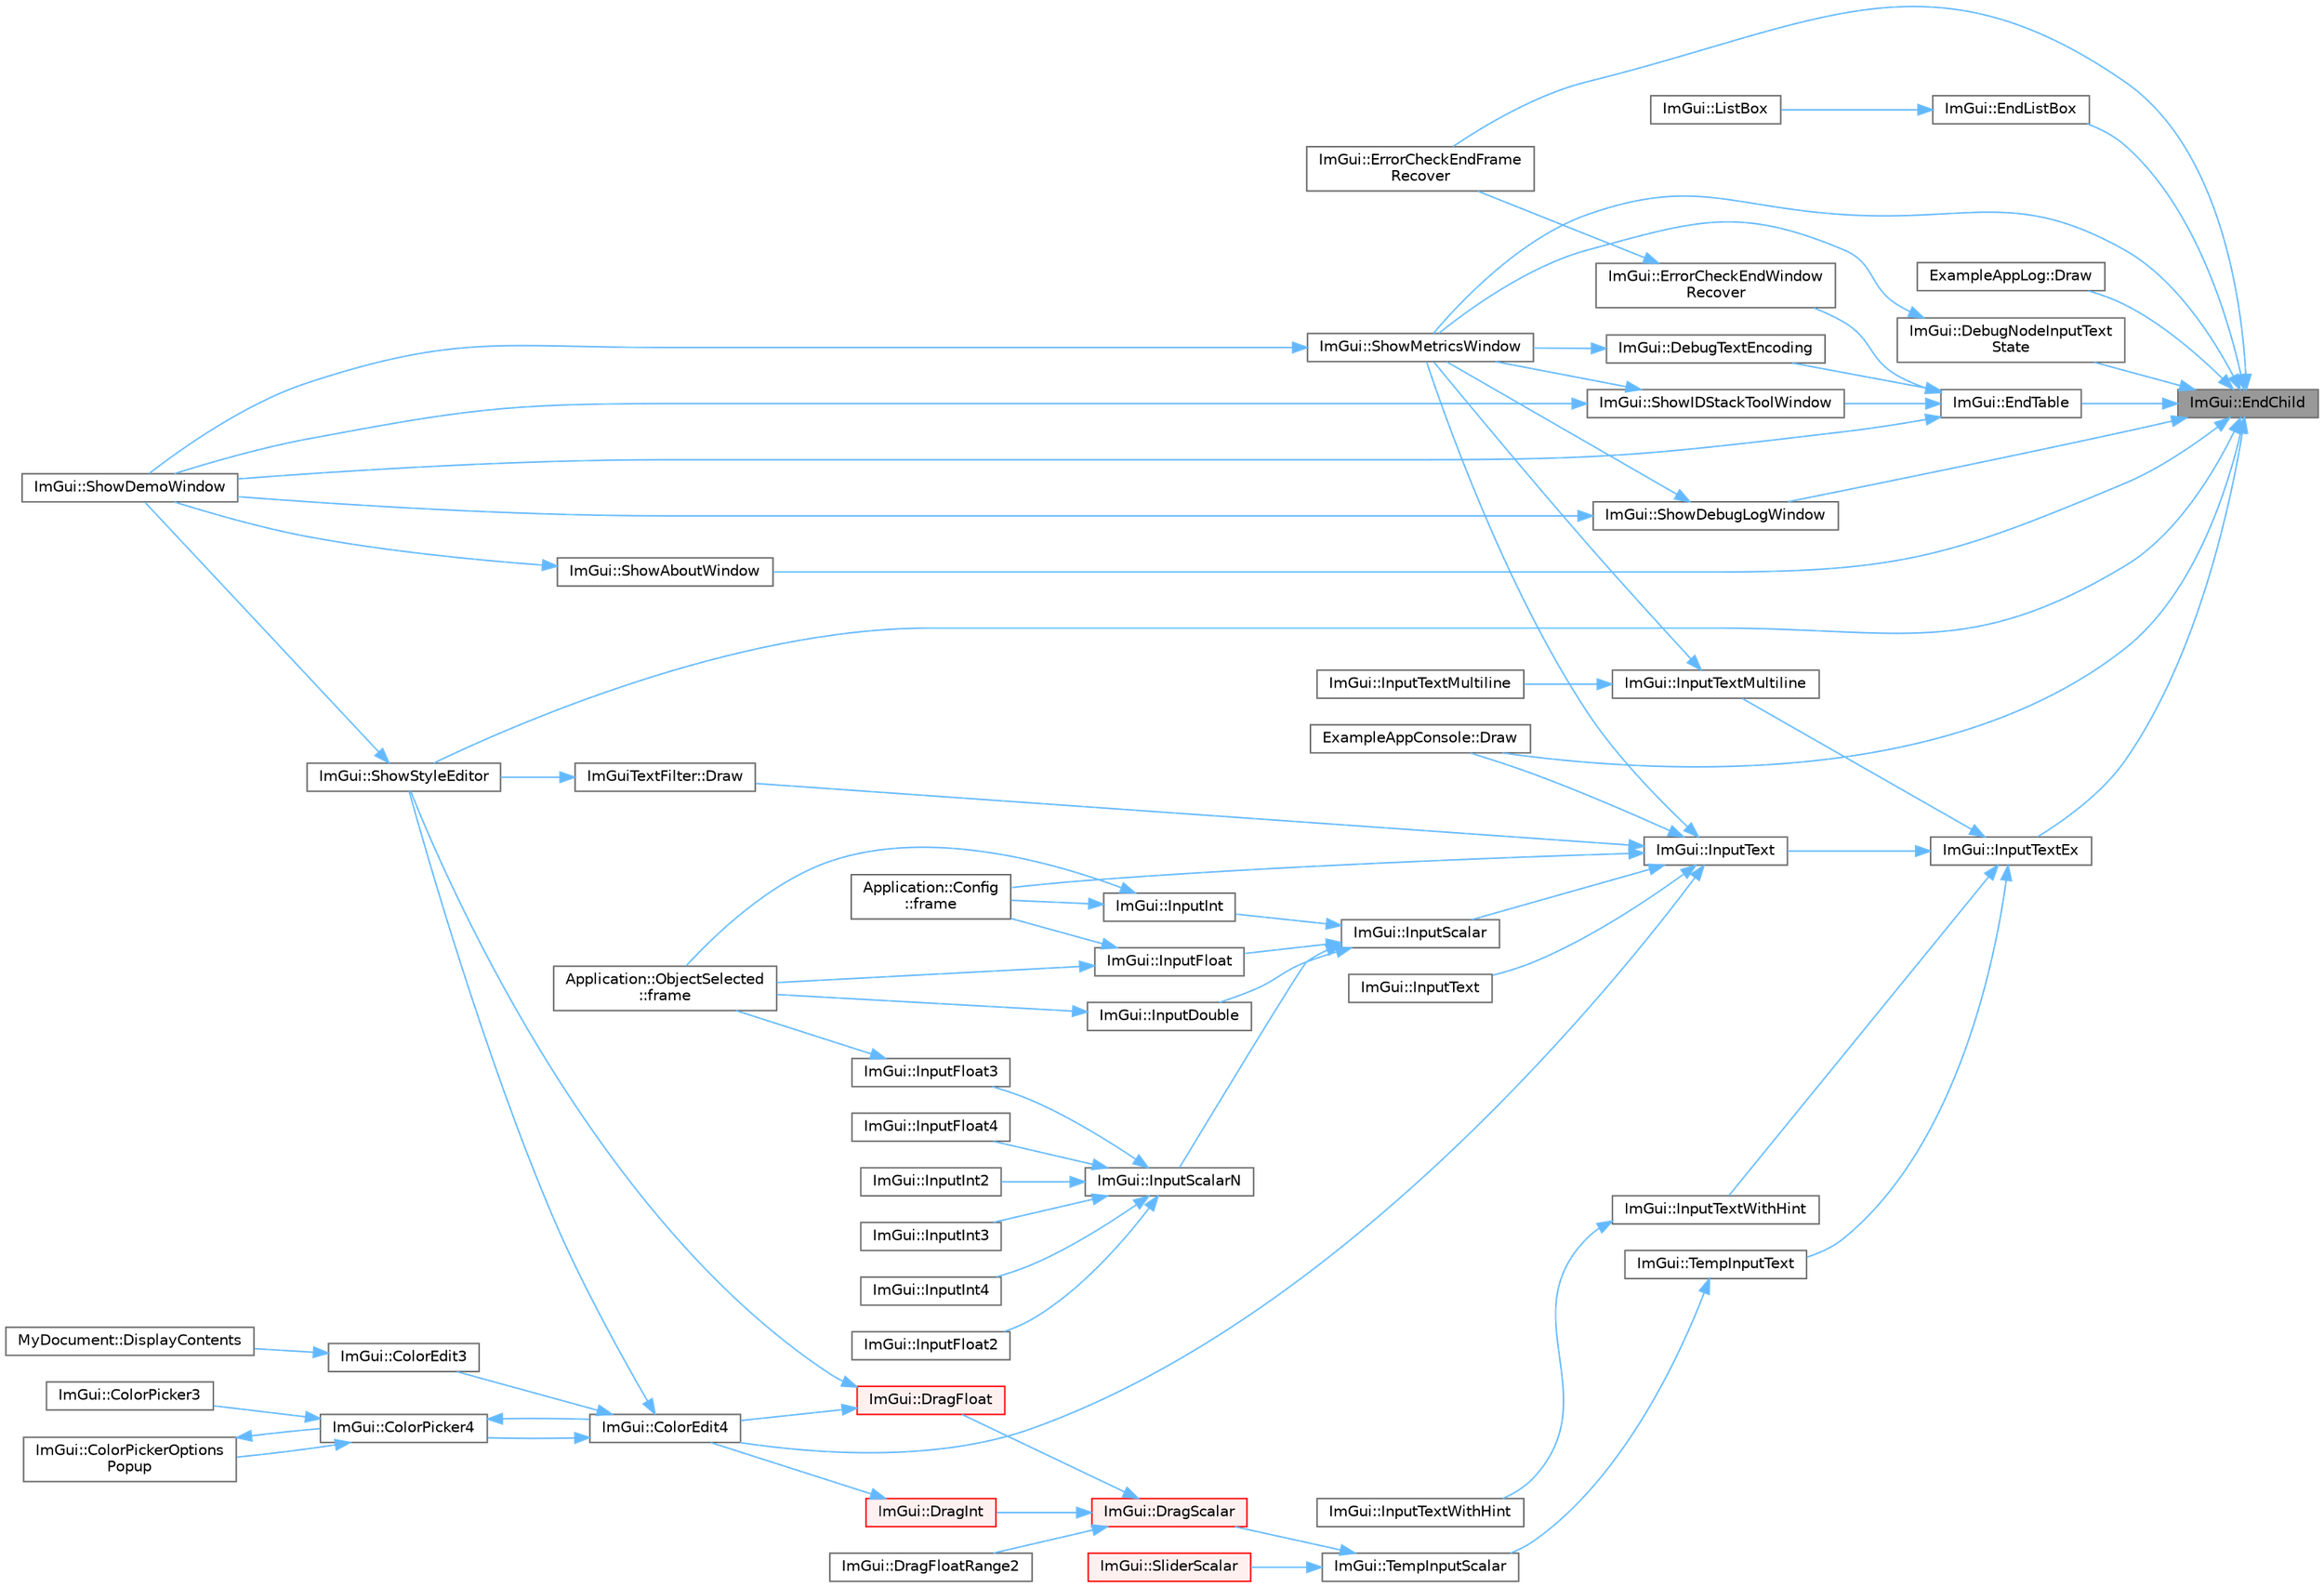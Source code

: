 digraph "ImGui::EndChild"
{
 // LATEX_PDF_SIZE
  bgcolor="transparent";
  edge [fontname=Helvetica,fontsize=10,labelfontname=Helvetica,labelfontsize=10];
  node [fontname=Helvetica,fontsize=10,shape=box,height=0.2,width=0.4];
  rankdir="RL";
  Node1 [id="Node000001",label="ImGui::EndChild",height=0.2,width=0.4,color="gray40", fillcolor="grey60", style="filled", fontcolor="black",tooltip=" "];
  Node1 -> Node2 [id="edge1_Node000001_Node000002",dir="back",color="steelblue1",style="solid",tooltip=" "];
  Node2 [id="Node000002",label="ImGui::DebugNodeInputText\lState",height=0.2,width=0.4,color="grey40", fillcolor="white", style="filled",URL="$namespace_im_gui.html#ab85df47e899ab32dbdd5089f40e3802f",tooltip=" "];
  Node2 -> Node3 [id="edge2_Node000002_Node000003",dir="back",color="steelblue1",style="solid",tooltip=" "];
  Node3 [id="Node000003",label="ImGui::ShowMetricsWindow",height=0.2,width=0.4,color="grey40", fillcolor="white", style="filled",URL="$namespace_im_gui.html#afe7a28c6eb52fff3cc27d5a698fea4ff",tooltip=" "];
  Node3 -> Node4 [id="edge3_Node000003_Node000004",dir="back",color="steelblue1",style="solid",tooltip=" "];
  Node4 [id="Node000004",label="ImGui::ShowDemoWindow",height=0.2,width=0.4,color="grey40", fillcolor="white", style="filled",URL="$namespace_im_gui.html#af95643a0ce4893b9e57c12991922fb18",tooltip=" "];
  Node1 -> Node5 [id="edge4_Node000001_Node000005",dir="back",color="steelblue1",style="solid",tooltip=" "];
  Node5 [id="Node000005",label="ExampleAppConsole::Draw",height=0.2,width=0.4,color="grey40", fillcolor="white", style="filled",URL="$struct_example_app_console.html#a0518a09c7e8648dd52c7c06df19ac17a",tooltip=" "];
  Node1 -> Node6 [id="edge5_Node000001_Node000006",dir="back",color="steelblue1",style="solid",tooltip=" "];
  Node6 [id="Node000006",label="ExampleAppLog::Draw",height=0.2,width=0.4,color="grey40", fillcolor="white", style="filled",URL="$struct_example_app_log.html#a5ad3a4bdb89171b84aeaff96948a1f77",tooltip=" "];
  Node1 -> Node7 [id="edge6_Node000001_Node000007",dir="back",color="steelblue1",style="solid",tooltip=" "];
  Node7 [id="Node000007",label="ImGui::EndListBox",height=0.2,width=0.4,color="grey40", fillcolor="white", style="filled",URL="$namespace_im_gui.html#a6a1b63d9b66bb934d995c279ac02daff",tooltip=" "];
  Node7 -> Node8 [id="edge7_Node000007_Node000008",dir="back",color="steelblue1",style="solid",tooltip=" "];
  Node8 [id="Node000008",label="ImGui::ListBox",height=0.2,width=0.4,color="grey40", fillcolor="white", style="filled",URL="$namespace_im_gui.html#a94c78076bd40ff548ecd124f95af8710",tooltip=" "];
  Node1 -> Node9 [id="edge8_Node000001_Node000009",dir="back",color="steelblue1",style="solid",tooltip=" "];
  Node9 [id="Node000009",label="ImGui::EndTable",height=0.2,width=0.4,color="grey40", fillcolor="white", style="filled",URL="$namespace_im_gui.html#a9c70aaa6464c2e51e6f3342da133ada1",tooltip=" "];
  Node9 -> Node10 [id="edge9_Node000009_Node000010",dir="back",color="steelblue1",style="solid",tooltip=" "];
  Node10 [id="Node000010",label="ImGui::DebugTextEncoding",height=0.2,width=0.4,color="grey40", fillcolor="white", style="filled",URL="$namespace_im_gui.html#a326f0badd138d1dea078a31b0e8dd685",tooltip=" "];
  Node10 -> Node3 [id="edge10_Node000010_Node000003",dir="back",color="steelblue1",style="solid",tooltip=" "];
  Node9 -> Node11 [id="edge11_Node000009_Node000011",dir="back",color="steelblue1",style="solid",tooltip=" "];
  Node11 [id="Node000011",label="ImGui::ErrorCheckEndWindow\lRecover",height=0.2,width=0.4,color="grey40", fillcolor="white", style="filled",URL="$namespace_im_gui.html#a945392cbf05b9434df8ec3630b10e01a",tooltip=" "];
  Node11 -> Node12 [id="edge12_Node000011_Node000012",dir="back",color="steelblue1",style="solid",tooltip=" "];
  Node12 [id="Node000012",label="ImGui::ErrorCheckEndFrame\lRecover",height=0.2,width=0.4,color="grey40", fillcolor="white", style="filled",URL="$namespace_im_gui.html#aaeda60ee2c0b5c2b3f397b237c9928f3",tooltip=" "];
  Node9 -> Node4 [id="edge13_Node000009_Node000004",dir="back",color="steelblue1",style="solid",tooltip=" "];
  Node9 -> Node13 [id="edge14_Node000009_Node000013",dir="back",color="steelblue1",style="solid",tooltip=" "];
  Node13 [id="Node000013",label="ImGui::ShowIDStackToolWindow",height=0.2,width=0.4,color="grey40", fillcolor="white", style="filled",URL="$namespace_im_gui.html#ab4a87bf4a874a8e5872b60b4a9b1d99e",tooltip=" "];
  Node13 -> Node4 [id="edge15_Node000013_Node000004",dir="back",color="steelblue1",style="solid",tooltip=" "];
  Node13 -> Node3 [id="edge16_Node000013_Node000003",dir="back",color="steelblue1",style="solid",tooltip=" "];
  Node1 -> Node12 [id="edge17_Node000001_Node000012",dir="back",color="steelblue1",style="solid",tooltip=" "];
  Node1 -> Node14 [id="edge18_Node000001_Node000014",dir="back",color="steelblue1",style="solid",tooltip=" "];
  Node14 [id="Node000014",label="ImGui::InputTextEx",height=0.2,width=0.4,color="grey40", fillcolor="white", style="filled",URL="$namespace_im_gui.html#af89af17ecc11653f25fea1e50e195de6",tooltip=" "];
  Node14 -> Node15 [id="edge19_Node000014_Node000015",dir="back",color="steelblue1",style="solid",tooltip=" "];
  Node15 [id="Node000015",label="ImGui::InputText",height=0.2,width=0.4,color="grey40", fillcolor="white", style="filled",URL="$namespace_im_gui.html#aa72b5760a3a206729723a587ac7c8519",tooltip=" "];
  Node15 -> Node16 [id="edge20_Node000015_Node000016",dir="back",color="steelblue1",style="solid",tooltip=" "];
  Node16 [id="Node000016",label="ImGui::ColorEdit4",height=0.2,width=0.4,color="grey40", fillcolor="white", style="filled",URL="$namespace_im_gui.html#ac3f45e2aa0b1d591cc8a2cdf8b566a45",tooltip=" "];
  Node16 -> Node17 [id="edge21_Node000016_Node000017",dir="back",color="steelblue1",style="solid",tooltip=" "];
  Node17 [id="Node000017",label="ImGui::ColorEdit3",height=0.2,width=0.4,color="grey40", fillcolor="white", style="filled",URL="$namespace_im_gui.html#a5afe76ba1c91f07363e40396e7df656e",tooltip=" "];
  Node17 -> Node18 [id="edge22_Node000017_Node000018",dir="back",color="steelblue1",style="solid",tooltip=" "];
  Node18 [id="Node000018",label="MyDocument::DisplayContents",height=0.2,width=0.4,color="grey40", fillcolor="white", style="filled",URL="$struct_my_document.html#aa51e0b8e6c95b7109a507603599c05d9",tooltip=" "];
  Node16 -> Node19 [id="edge23_Node000016_Node000019",dir="back",color="steelblue1",style="solid",tooltip=" "];
  Node19 [id="Node000019",label="ImGui::ColorPicker4",height=0.2,width=0.4,color="grey40", fillcolor="white", style="filled",URL="$namespace_im_gui.html#a3d5aae9e0a14aa051d5a799abbe97b32",tooltip=" "];
  Node19 -> Node16 [id="edge24_Node000019_Node000016",dir="back",color="steelblue1",style="solid",tooltip=" "];
  Node19 -> Node20 [id="edge25_Node000019_Node000020",dir="back",color="steelblue1",style="solid",tooltip=" "];
  Node20 [id="Node000020",label="ImGui::ColorPicker3",height=0.2,width=0.4,color="grey40", fillcolor="white", style="filled",URL="$namespace_im_gui.html#a2a2a98cb9a17b18702be6b954670b388",tooltip=" "];
  Node19 -> Node21 [id="edge26_Node000019_Node000021",dir="back",color="steelblue1",style="solid",tooltip=" "];
  Node21 [id="Node000021",label="ImGui::ColorPickerOptions\lPopup",height=0.2,width=0.4,color="grey40", fillcolor="white", style="filled",URL="$namespace_im_gui.html#a6d112eeb6d8ffdebbc9d9a8c66babbee",tooltip=" "];
  Node21 -> Node19 [id="edge27_Node000021_Node000019",dir="back",color="steelblue1",style="solid",tooltip=" "];
  Node16 -> Node22 [id="edge28_Node000016_Node000022",dir="back",color="steelblue1",style="solid",tooltip=" "];
  Node22 [id="Node000022",label="ImGui::ShowStyleEditor",height=0.2,width=0.4,color="grey40", fillcolor="white", style="filled",URL="$namespace_im_gui.html#ab2eb3dec78d054fe3feab1c091ec5de5",tooltip=" "];
  Node22 -> Node4 [id="edge29_Node000022_Node000004",dir="back",color="steelblue1",style="solid",tooltip=" "];
  Node15 -> Node5 [id="edge30_Node000015_Node000005",dir="back",color="steelblue1",style="solid",tooltip=" "];
  Node15 -> Node23 [id="edge31_Node000015_Node000023",dir="back",color="steelblue1",style="solid",tooltip=" "];
  Node23 [id="Node000023",label="ImGuiTextFilter::Draw",height=0.2,width=0.4,color="grey40", fillcolor="white", style="filled",URL="$struct_im_gui_text_filter.html#ab93ad5985019ff9d3781606551fc26cc",tooltip=" "];
  Node23 -> Node22 [id="edge32_Node000023_Node000022",dir="back",color="steelblue1",style="solid",tooltip=" "];
  Node15 -> Node24 [id="edge33_Node000015_Node000024",dir="back",color="steelblue1",style="solid",tooltip=" "];
  Node24 [id="Node000024",label="Application::Config\l::frame",height=0.2,width=0.4,color="grey40", fillcolor="white", style="filled",URL="$class_application_1_1_config.html#a291cc3a874949e121dcf83a3f90681bc",tooltip=" "];
  Node15 -> Node25 [id="edge34_Node000015_Node000025",dir="back",color="steelblue1",style="solid",tooltip=" "];
  Node25 [id="Node000025",label="ImGui::InputScalar",height=0.2,width=0.4,color="grey40", fillcolor="white", style="filled",URL="$namespace_im_gui.html#afdb54540b7480872fbb746f64344b374",tooltip=" "];
  Node25 -> Node26 [id="edge35_Node000025_Node000026",dir="back",color="steelblue1",style="solid",tooltip=" "];
  Node26 [id="Node000026",label="ImGui::InputDouble",height=0.2,width=0.4,color="grey40", fillcolor="white", style="filled",URL="$namespace_im_gui.html#ad941c3cfa561ca35b674fd5802bcf870",tooltip=" "];
  Node26 -> Node27 [id="edge36_Node000026_Node000027",dir="back",color="steelblue1",style="solid",tooltip=" "];
  Node27 [id="Node000027",label="Application::ObjectSelected\l::frame",height=0.2,width=0.4,color="grey40", fillcolor="white", style="filled",URL="$class_application_1_1_object_selected.html#a30dd507edcc6c76dd65cc0cf9dda010a",tooltip=" "];
  Node25 -> Node28 [id="edge37_Node000025_Node000028",dir="back",color="steelblue1",style="solid",tooltip=" "];
  Node28 [id="Node000028",label="ImGui::InputFloat",height=0.2,width=0.4,color="grey40", fillcolor="white", style="filled",URL="$namespace_im_gui.html#a36b86c9d7226f18c316400c83a904454",tooltip=" "];
  Node28 -> Node24 [id="edge38_Node000028_Node000024",dir="back",color="steelblue1",style="solid",tooltip=" "];
  Node28 -> Node27 [id="edge39_Node000028_Node000027",dir="back",color="steelblue1",style="solid",tooltip=" "];
  Node25 -> Node29 [id="edge40_Node000025_Node000029",dir="back",color="steelblue1",style="solid",tooltip=" "];
  Node29 [id="Node000029",label="ImGui::InputInt",height=0.2,width=0.4,color="grey40", fillcolor="white", style="filled",URL="$namespace_im_gui.html#a36fc45a3c41a63ea9a983cc851752505",tooltip=" "];
  Node29 -> Node24 [id="edge41_Node000029_Node000024",dir="back",color="steelblue1",style="solid",tooltip=" "];
  Node29 -> Node27 [id="edge42_Node000029_Node000027",dir="back",color="steelblue1",style="solid",tooltip=" "];
  Node25 -> Node30 [id="edge43_Node000025_Node000030",dir="back",color="steelblue1",style="solid",tooltip=" "];
  Node30 [id="Node000030",label="ImGui::InputScalarN",height=0.2,width=0.4,color="grey40", fillcolor="white", style="filled",URL="$namespace_im_gui.html#afb17f0092027c09183df498834abace9",tooltip=" "];
  Node30 -> Node31 [id="edge44_Node000030_Node000031",dir="back",color="steelblue1",style="solid",tooltip=" "];
  Node31 [id="Node000031",label="ImGui::InputFloat2",height=0.2,width=0.4,color="grey40", fillcolor="white", style="filled",URL="$namespace_im_gui.html#a854ba6decd4ae7e4b0980a9c71bfa47d",tooltip=" "];
  Node30 -> Node32 [id="edge45_Node000030_Node000032",dir="back",color="steelblue1",style="solid",tooltip=" "];
  Node32 [id="Node000032",label="ImGui::InputFloat3",height=0.2,width=0.4,color="grey40", fillcolor="white", style="filled",URL="$namespace_im_gui.html#a970a00fd1a4226c697ea5fb807fb62d8",tooltip=" "];
  Node32 -> Node27 [id="edge46_Node000032_Node000027",dir="back",color="steelblue1",style="solid",tooltip=" "];
  Node30 -> Node33 [id="edge47_Node000030_Node000033",dir="back",color="steelblue1",style="solid",tooltip=" "];
  Node33 [id="Node000033",label="ImGui::InputFloat4",height=0.2,width=0.4,color="grey40", fillcolor="white", style="filled",URL="$namespace_im_gui.html#a69675d2e9780a0e5a7a372f936b64d49",tooltip=" "];
  Node30 -> Node34 [id="edge48_Node000030_Node000034",dir="back",color="steelblue1",style="solid",tooltip=" "];
  Node34 [id="Node000034",label="ImGui::InputInt2",height=0.2,width=0.4,color="grey40", fillcolor="white", style="filled",URL="$namespace_im_gui.html#a83dfd2daacefb741e67d8d69821e1590",tooltip=" "];
  Node30 -> Node35 [id="edge49_Node000030_Node000035",dir="back",color="steelblue1",style="solid",tooltip=" "];
  Node35 [id="Node000035",label="ImGui::InputInt3",height=0.2,width=0.4,color="grey40", fillcolor="white", style="filled",URL="$namespace_im_gui.html#ab8e7466e5bdda70fefa551eb662dc3f5",tooltip=" "];
  Node30 -> Node36 [id="edge50_Node000030_Node000036",dir="back",color="steelblue1",style="solid",tooltip=" "];
  Node36 [id="Node000036",label="ImGui::InputInt4",height=0.2,width=0.4,color="grey40", fillcolor="white", style="filled",URL="$namespace_im_gui.html#a3a57668b83f7a99d295f94baa71add0a",tooltip=" "];
  Node15 -> Node37 [id="edge51_Node000015_Node000037",dir="back",color="steelblue1",style="solid",tooltip=" "];
  Node37 [id="Node000037",label="ImGui::InputText",height=0.2,width=0.4,color="grey40", fillcolor="white", style="filled",URL="$namespace_im_gui.html#a27fe05fc98111a29564a22400096b91f",tooltip=" "];
  Node15 -> Node3 [id="edge52_Node000015_Node000003",dir="back",color="steelblue1",style="solid",tooltip=" "];
  Node14 -> Node38 [id="edge53_Node000014_Node000038",dir="back",color="steelblue1",style="solid",tooltip=" "];
  Node38 [id="Node000038",label="ImGui::InputTextMultiline",height=0.2,width=0.4,color="grey40", fillcolor="white", style="filled",URL="$namespace_im_gui.html#a0470693929ed9930cbf5b737577c2414",tooltip=" "];
  Node38 -> Node39 [id="edge54_Node000038_Node000039",dir="back",color="steelblue1",style="solid",tooltip=" "];
  Node39 [id="Node000039",label="ImGui::InputTextMultiline",height=0.2,width=0.4,color="grey40", fillcolor="white", style="filled",URL="$namespace_im_gui.html#af8c6be5f8ecd879edf7fee6769976329",tooltip=" "];
  Node38 -> Node3 [id="edge55_Node000038_Node000003",dir="back",color="steelblue1",style="solid",tooltip=" "];
  Node14 -> Node40 [id="edge56_Node000014_Node000040",dir="back",color="steelblue1",style="solid",tooltip=" "];
  Node40 [id="Node000040",label="ImGui::InputTextWithHint",height=0.2,width=0.4,color="grey40", fillcolor="white", style="filled",URL="$namespace_im_gui.html#aee5a5127f494966ad16e578714e8fac2",tooltip=" "];
  Node40 -> Node41 [id="edge57_Node000040_Node000041",dir="back",color="steelblue1",style="solid",tooltip=" "];
  Node41 [id="Node000041",label="ImGui::InputTextWithHint",height=0.2,width=0.4,color="grey40", fillcolor="white", style="filled",URL="$namespace_im_gui.html#ad95e19f8707e06a0ae8b06374bbe9ec1",tooltip=" "];
  Node14 -> Node42 [id="edge58_Node000014_Node000042",dir="back",color="steelblue1",style="solid",tooltip=" "];
  Node42 [id="Node000042",label="ImGui::TempInputText",height=0.2,width=0.4,color="grey40", fillcolor="white", style="filled",URL="$namespace_im_gui.html#ae85def71d2fcf5409035b583b315964e",tooltip=" "];
  Node42 -> Node43 [id="edge59_Node000042_Node000043",dir="back",color="steelblue1",style="solid",tooltip=" "];
  Node43 [id="Node000043",label="ImGui::TempInputScalar",height=0.2,width=0.4,color="grey40", fillcolor="white", style="filled",URL="$namespace_im_gui.html#a392fed3e7db2a75abf217bf84c6abce9",tooltip=" "];
  Node43 -> Node44 [id="edge60_Node000043_Node000044",dir="back",color="steelblue1",style="solid",tooltip=" "];
  Node44 [id="Node000044",label="ImGui::DragScalar",height=0.2,width=0.4,color="red", fillcolor="#FFF0F0", style="filled",URL="$namespace_im_gui.html#a17d8926e8f44a6d00575b12081c51fe0",tooltip=" "];
  Node44 -> Node45 [id="edge61_Node000044_Node000045",dir="back",color="steelblue1",style="solid",tooltip=" "];
  Node45 [id="Node000045",label="ImGui::DragFloat",height=0.2,width=0.4,color="red", fillcolor="#FFF0F0", style="filled",URL="$namespace_im_gui.html#aab1b20e7bf98aa7bbdb26f8cd3ad91e6",tooltip=" "];
  Node45 -> Node16 [id="edge62_Node000045_Node000016",dir="back",color="steelblue1",style="solid",tooltip=" "];
  Node45 -> Node22 [id="edge63_Node000045_Node000022",dir="back",color="steelblue1",style="solid",tooltip=" "];
  Node44 -> Node48 [id="edge64_Node000044_Node000048",dir="back",color="steelblue1",style="solid",tooltip=" "];
  Node48 [id="Node000048",label="ImGui::DragFloatRange2",height=0.2,width=0.4,color="grey40", fillcolor="white", style="filled",URL="$namespace_im_gui.html#aa6bfd93ead5c47e84b66185da88b8e8c",tooltip=" "];
  Node44 -> Node49 [id="edge65_Node000044_Node000049",dir="back",color="steelblue1",style="solid",tooltip=" "];
  Node49 [id="Node000049",label="ImGui::DragInt",height=0.2,width=0.4,color="red", fillcolor="#FFF0F0", style="filled",URL="$namespace_im_gui.html#a3714db739ae51fc75601d7fad234a58b",tooltip=" "];
  Node49 -> Node16 [id="edge66_Node000049_Node000016",dir="back",color="steelblue1",style="solid",tooltip=" "];
  Node43 -> Node58 [id="edge67_Node000043_Node000058",dir="back",color="steelblue1",style="solid",tooltip=" "];
  Node58 [id="Node000058",label="ImGui::SliderScalar",height=0.2,width=0.4,color="red", fillcolor="#FFF0F0", style="filled",URL="$namespace_im_gui.html#afdd7faa9a69f75b8d674cdc207441bea",tooltip=" "];
  Node1 -> Node70 [id="edge68_Node000001_Node000070",dir="back",color="steelblue1",style="solid",tooltip=" "];
  Node70 [id="Node000070",label="ImGui::ShowAboutWindow",height=0.2,width=0.4,color="grey40", fillcolor="white", style="filled",URL="$namespace_im_gui.html#ac297462e33309d0540fa459bccdc9304",tooltip=" "];
  Node70 -> Node4 [id="edge69_Node000070_Node000004",dir="back",color="steelblue1",style="solid",tooltip=" "];
  Node1 -> Node71 [id="edge70_Node000001_Node000071",dir="back",color="steelblue1",style="solid",tooltip=" "];
  Node71 [id="Node000071",label="ImGui::ShowDebugLogWindow",height=0.2,width=0.4,color="grey40", fillcolor="white", style="filled",URL="$namespace_im_gui.html#af1b39e70cac2e1b9e62dd3c9d154cbd6",tooltip=" "];
  Node71 -> Node4 [id="edge71_Node000071_Node000004",dir="back",color="steelblue1",style="solid",tooltip=" "];
  Node71 -> Node3 [id="edge72_Node000071_Node000003",dir="back",color="steelblue1",style="solid",tooltip=" "];
  Node1 -> Node3 [id="edge73_Node000001_Node000003",dir="back",color="steelblue1",style="solid",tooltip=" "];
  Node1 -> Node22 [id="edge74_Node000001_Node000022",dir="back",color="steelblue1",style="solid",tooltip=" "];
}
